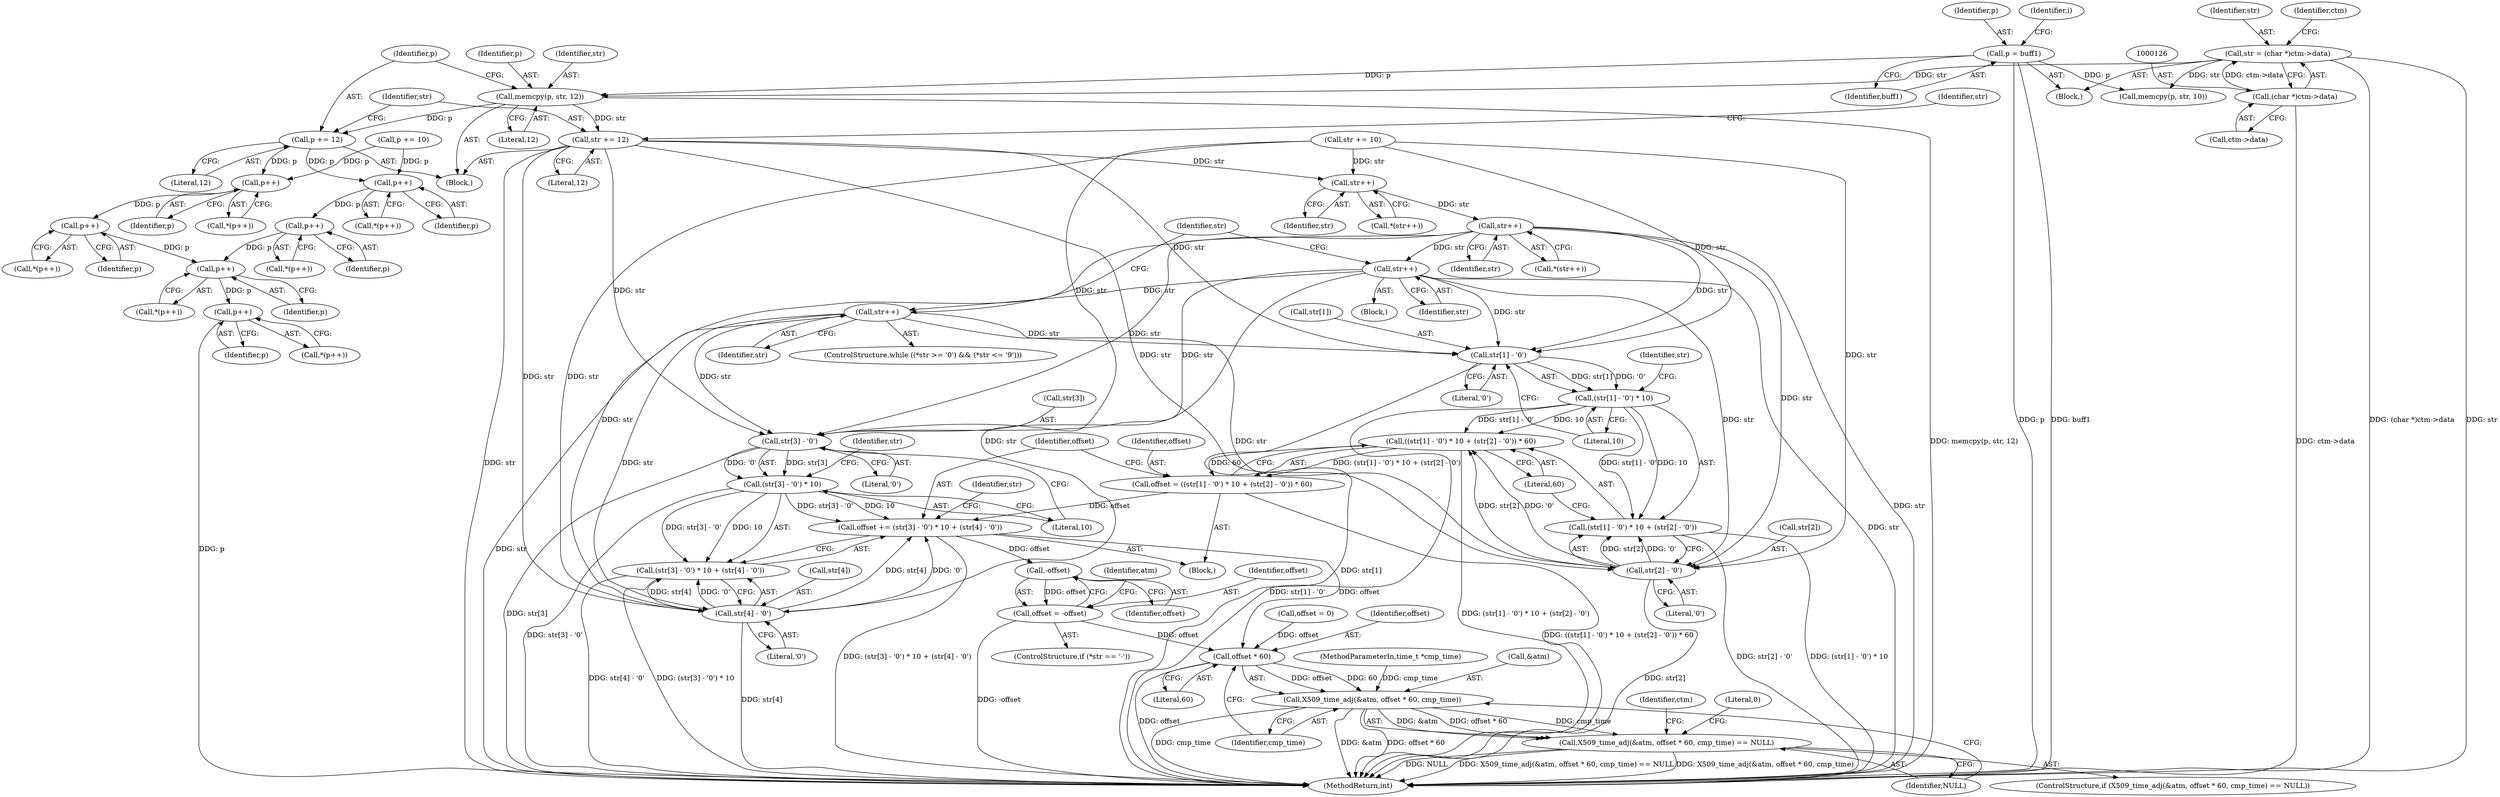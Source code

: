 digraph "1_openssl_f48b83b4fb7d6689584cf25f61ca63a4891f5b11@API" {
"1000165" [label="(Call,memcpy(p, str, 12))"];
"1000115" [label="(Call,p = buff1)"];
"1000123" [label="(Call,str = (char *)ctm->data)"];
"1000125" [label="(Call,(char *)ctm->data)"];
"1000169" [label="(Call,p += 12)"];
"1000193" [label="(Call,p++)"];
"1000198" [label="(Call,p++)"];
"1000239" [label="(Call,p++)"];
"1000244" [label="(Call,p++)"];
"1000205" [label="(Call,p++)"];
"1000212" [label="(Call,p++)"];
"1000172" [label="(Call,str += 12)"];
"1000208" [label="(Call,str++)"];
"1000215" [label="(Call,str++)"];
"1000223" [label="(Call,str++)"];
"1000235" [label="(Call,str++)"];
"1000274" [label="(Call,str[1] - '0')"];
"1000273" [label="(Call,(str[1] - '0') * 10)"];
"1000271" [label="(Call,((str[1] - '0') * 10 + (str[2] - '0')) * 60)"];
"1000269" [label="(Call,offset = ((str[1] - '0') * 10 + (str[2] - '0')) * 60)"];
"1000286" [label="(Call,offset += (str[3] - '0') * 10 + (str[4] - '0'))"];
"1000308" [label="(Call,-offset)"];
"1000306" [label="(Call,offset = -offset)"];
"1000340" [label="(Call,offset * 60)"];
"1000337" [label="(Call,X509_time_adj(&atm, offset * 60, cmp_time))"];
"1000336" [label="(Call,X509_time_adj(&atm, offset * 60, cmp_time) == NULL)"];
"1000272" [label="(Call,(str[1] - '0') * 10 + (str[2] - '0'))"];
"1000280" [label="(Call,str[2] - '0')"];
"1000290" [label="(Call,str[3] - '0')"];
"1000289" [label="(Call,(str[3] - '0') * 10)"];
"1000288" [label="(Call,(str[3] - '0') * 10 + (str[4] - '0'))"];
"1000296" [label="(Call,str[4] - '0')"];
"1000281" [label="(Call,str[2])"];
"1000244" [label="(Call,p++)"];
"1000296" [label="(Call,str[4] - '0')"];
"1000272" [label="(Call,(str[1] - '0') * 10 + (str[2] - '0'))"];
"1000282" [label="(Identifier,str)"];
"1000105" [label="(MethodParameterIn,time_t *cmp_time)"];
"1000235" [label="(Call,str++)"];
"1000123" [label="(Call,str = (char *)ctm->data)"];
"1000300" [label="(Literal,'0')"];
"1000192" [label="(Call,*(p++))"];
"1000216" [label="(Identifier,str)"];
"1000239" [label="(Call,p++)"];
"1000169" [label="(Call,p += 12)"];
"1000106" [label="(Block,)"];
"1000280" [label="(Call,str[2] - '0')"];
"1000198" [label="(Call,p++)"];
"1000297" [label="(Call,str[4])"];
"1000340" [label="(Call,offset * 60)"];
"1000342" [label="(Literal,60)"];
"1000193" [label="(Call,p++)"];
"1000212" [label="(Call,p++)"];
"1000236" [label="(Identifier,str)"];
"1000166" [label="(Identifier,p)"];
"1000335" [label="(ControlStructure,if (X509_time_adj(&atm, offset * 60, cmp_time) == NULL))"];
"1000213" [label="(Identifier,p)"];
"1000194" [label="(Identifier,p)"];
"1000350" [label="(Identifier,ctm)"];
"1000344" [label="(Identifier,NULL)"];
"1000312" [label="(Identifier,atm)"];
"1000346" [label="(Literal,0)"];
"1000284" [label="(Literal,'0')"];
"1000147" [label="(Call,memcpy(p, str, 10))"];
"1000209" [label="(Identifier,str)"];
"1000275" [label="(Call,str[1])"];
"1000240" [label="(Identifier,p)"];
"1000222" [label="(Block,)"];
"1000229" [label="(Identifier,str)"];
"1000252" [label="(Call,offset = 0)"];
"1000274" [label="(Call,str[1] - '0')"];
"1000298" [label="(Identifier,str)"];
"1000207" [label="(Call,*(str++))"];
"1000238" [label="(Call,*(p++))"];
"1000199" [label="(Identifier,p)"];
"1000341" [label="(Identifier,offset)"];
"1000158" [label="(Block,)"];
"1000116" [label="(Identifier,p)"];
"1000214" [label="(Call,*(str++))"];
"1000204" [label="(Call,*(p++))"];
"1000285" [label="(Literal,60)"];
"1000295" [label="(Literal,10)"];
"1000269" [label="(Call,offset = ((str[1] - '0') * 10 + (str[2] - '0')) * 60)"];
"1000171" [label="(Literal,12)"];
"1000256" [label="(Block,)"];
"1000279" [label="(Literal,10)"];
"1000426" [label="(MethodReturn,int)"];
"1000337" [label="(Call,X509_time_adj(&atm, offset * 60, cmp_time))"];
"1000336" [label="(Call,X509_time_adj(&atm, offset * 60, cmp_time) == NULL)"];
"1000154" [label="(Call,str += 10)"];
"1000117" [label="(Identifier,buff1)"];
"1000119" [label="(Identifier,i)"];
"1000173" [label="(Identifier,str)"];
"1000170" [label="(Identifier,p)"];
"1000270" [label="(Identifier,offset)"];
"1000223" [label="(Call,str++)"];
"1000308" [label="(Call,-offset)"];
"1000151" [label="(Call,p += 10)"];
"1000206" [label="(Identifier,p)"];
"1000165" [label="(Call,memcpy(p, str, 12))"];
"1000309" [label="(Identifier,offset)"];
"1000197" [label="(Call,*(p++))"];
"1000211" [label="(Call,*(p++))"];
"1000287" [label="(Identifier,offset)"];
"1000225" [label="(ControlStructure,while ((*str >= '0') && (*str <= '9')))"];
"1000304" [label="(Identifier,str)"];
"1000167" [label="(Identifier,str)"];
"1000127" [label="(Call,ctm->data)"];
"1000307" [label="(Identifier,offset)"];
"1000286" [label="(Call,offset += (str[3] - '0') * 10 + (str[4] - '0'))"];
"1000289" [label="(Call,(str[3] - '0') * 10)"];
"1000243" [label="(Call,*(p++))"];
"1000338" [label="(Call,&atm)"];
"1000291" [label="(Call,str[3])"];
"1000124" [label="(Identifier,str)"];
"1000294" [label="(Literal,'0')"];
"1000168" [label="(Literal,12)"];
"1000115" [label="(Call,p = buff1)"];
"1000273" [label="(Call,(str[1] - '0') * 10)"];
"1000301" [label="(ControlStructure,if (*str == '-'))"];
"1000174" [label="(Literal,12)"];
"1000290" [label="(Call,str[3] - '0')"];
"1000133" [label="(Identifier,ctm)"];
"1000271" [label="(Call,((str[1] - '0') * 10 + (str[2] - '0')) * 60)"];
"1000125" [label="(Call,(char *)ctm->data)"];
"1000306" [label="(Call,offset = -offset)"];
"1000224" [label="(Identifier,str)"];
"1000288" [label="(Call,(str[3] - '0') * 10 + (str[4] - '0'))"];
"1000278" [label="(Literal,'0')"];
"1000245" [label="(Identifier,p)"];
"1000343" [label="(Identifier,cmp_time)"];
"1000208" [label="(Call,str++)"];
"1000179" [label="(Identifier,str)"];
"1000205" [label="(Call,p++)"];
"1000172" [label="(Call,str += 12)"];
"1000215" [label="(Call,str++)"];
"1000165" -> "1000158"  [label="AST: "];
"1000165" -> "1000168"  [label="CFG: "];
"1000166" -> "1000165"  [label="AST: "];
"1000167" -> "1000165"  [label="AST: "];
"1000168" -> "1000165"  [label="AST: "];
"1000170" -> "1000165"  [label="CFG: "];
"1000165" -> "1000426"  [label="DDG: memcpy(p, str, 12)"];
"1000115" -> "1000165"  [label="DDG: p"];
"1000123" -> "1000165"  [label="DDG: str"];
"1000165" -> "1000169"  [label="DDG: p"];
"1000165" -> "1000172"  [label="DDG: str"];
"1000115" -> "1000106"  [label="AST: "];
"1000115" -> "1000117"  [label="CFG: "];
"1000116" -> "1000115"  [label="AST: "];
"1000117" -> "1000115"  [label="AST: "];
"1000119" -> "1000115"  [label="CFG: "];
"1000115" -> "1000426"  [label="DDG: buff1"];
"1000115" -> "1000426"  [label="DDG: p"];
"1000115" -> "1000147"  [label="DDG: p"];
"1000123" -> "1000106"  [label="AST: "];
"1000123" -> "1000125"  [label="CFG: "];
"1000124" -> "1000123"  [label="AST: "];
"1000125" -> "1000123"  [label="AST: "];
"1000133" -> "1000123"  [label="CFG: "];
"1000123" -> "1000426"  [label="DDG: (char *)ctm->data"];
"1000123" -> "1000426"  [label="DDG: str"];
"1000125" -> "1000123"  [label="DDG: ctm->data"];
"1000123" -> "1000147"  [label="DDG: str"];
"1000125" -> "1000127"  [label="CFG: "];
"1000126" -> "1000125"  [label="AST: "];
"1000127" -> "1000125"  [label="AST: "];
"1000125" -> "1000426"  [label="DDG: ctm->data"];
"1000169" -> "1000158"  [label="AST: "];
"1000169" -> "1000171"  [label="CFG: "];
"1000170" -> "1000169"  [label="AST: "];
"1000171" -> "1000169"  [label="AST: "];
"1000173" -> "1000169"  [label="CFG: "];
"1000169" -> "1000193"  [label="DDG: p"];
"1000169" -> "1000205"  [label="DDG: p"];
"1000193" -> "1000192"  [label="AST: "];
"1000193" -> "1000194"  [label="CFG: "];
"1000194" -> "1000193"  [label="AST: "];
"1000192" -> "1000193"  [label="CFG: "];
"1000151" -> "1000193"  [label="DDG: p"];
"1000193" -> "1000198"  [label="DDG: p"];
"1000198" -> "1000197"  [label="AST: "];
"1000198" -> "1000199"  [label="CFG: "];
"1000199" -> "1000198"  [label="AST: "];
"1000197" -> "1000198"  [label="CFG: "];
"1000198" -> "1000239"  [label="DDG: p"];
"1000239" -> "1000238"  [label="AST: "];
"1000239" -> "1000240"  [label="CFG: "];
"1000240" -> "1000239"  [label="AST: "];
"1000238" -> "1000239"  [label="CFG: "];
"1000212" -> "1000239"  [label="DDG: p"];
"1000239" -> "1000244"  [label="DDG: p"];
"1000244" -> "1000243"  [label="AST: "];
"1000244" -> "1000245"  [label="CFG: "];
"1000245" -> "1000244"  [label="AST: "];
"1000243" -> "1000244"  [label="CFG: "];
"1000244" -> "1000426"  [label="DDG: p"];
"1000205" -> "1000204"  [label="AST: "];
"1000205" -> "1000206"  [label="CFG: "];
"1000206" -> "1000205"  [label="AST: "];
"1000204" -> "1000205"  [label="CFG: "];
"1000151" -> "1000205"  [label="DDG: p"];
"1000205" -> "1000212"  [label="DDG: p"];
"1000212" -> "1000211"  [label="AST: "];
"1000212" -> "1000213"  [label="CFG: "];
"1000213" -> "1000212"  [label="AST: "];
"1000211" -> "1000212"  [label="CFG: "];
"1000172" -> "1000158"  [label="AST: "];
"1000172" -> "1000174"  [label="CFG: "];
"1000173" -> "1000172"  [label="AST: "];
"1000174" -> "1000172"  [label="AST: "];
"1000179" -> "1000172"  [label="CFG: "];
"1000172" -> "1000426"  [label="DDG: str"];
"1000172" -> "1000208"  [label="DDG: str"];
"1000172" -> "1000274"  [label="DDG: str"];
"1000172" -> "1000280"  [label="DDG: str"];
"1000172" -> "1000290"  [label="DDG: str"];
"1000172" -> "1000296"  [label="DDG: str"];
"1000208" -> "1000207"  [label="AST: "];
"1000208" -> "1000209"  [label="CFG: "];
"1000209" -> "1000208"  [label="AST: "];
"1000207" -> "1000208"  [label="CFG: "];
"1000154" -> "1000208"  [label="DDG: str"];
"1000208" -> "1000215"  [label="DDG: str"];
"1000215" -> "1000214"  [label="AST: "];
"1000215" -> "1000216"  [label="CFG: "];
"1000216" -> "1000215"  [label="AST: "];
"1000214" -> "1000215"  [label="CFG: "];
"1000215" -> "1000426"  [label="DDG: str"];
"1000215" -> "1000223"  [label="DDG: str"];
"1000215" -> "1000274"  [label="DDG: str"];
"1000215" -> "1000280"  [label="DDG: str"];
"1000215" -> "1000290"  [label="DDG: str"];
"1000215" -> "1000296"  [label="DDG: str"];
"1000223" -> "1000222"  [label="AST: "];
"1000223" -> "1000224"  [label="CFG: "];
"1000224" -> "1000223"  [label="AST: "];
"1000229" -> "1000223"  [label="CFG: "];
"1000223" -> "1000426"  [label="DDG: str"];
"1000223" -> "1000235"  [label="DDG: str"];
"1000223" -> "1000274"  [label="DDG: str"];
"1000223" -> "1000280"  [label="DDG: str"];
"1000223" -> "1000290"  [label="DDG: str"];
"1000223" -> "1000296"  [label="DDG: str"];
"1000235" -> "1000225"  [label="AST: "];
"1000235" -> "1000236"  [label="CFG: "];
"1000236" -> "1000235"  [label="AST: "];
"1000229" -> "1000235"  [label="CFG: "];
"1000235" -> "1000426"  [label="DDG: str"];
"1000235" -> "1000274"  [label="DDG: str"];
"1000235" -> "1000280"  [label="DDG: str"];
"1000235" -> "1000290"  [label="DDG: str"];
"1000235" -> "1000296"  [label="DDG: str"];
"1000274" -> "1000273"  [label="AST: "];
"1000274" -> "1000278"  [label="CFG: "];
"1000275" -> "1000274"  [label="AST: "];
"1000278" -> "1000274"  [label="AST: "];
"1000279" -> "1000274"  [label="CFG: "];
"1000274" -> "1000426"  [label="DDG: str[1]"];
"1000274" -> "1000273"  [label="DDG: str[1]"];
"1000274" -> "1000273"  [label="DDG: '0'"];
"1000154" -> "1000274"  [label="DDG: str"];
"1000273" -> "1000272"  [label="AST: "];
"1000273" -> "1000279"  [label="CFG: "];
"1000279" -> "1000273"  [label="AST: "];
"1000282" -> "1000273"  [label="CFG: "];
"1000273" -> "1000426"  [label="DDG: str[1] - '0'"];
"1000273" -> "1000271"  [label="DDG: str[1] - '0'"];
"1000273" -> "1000271"  [label="DDG: 10"];
"1000273" -> "1000272"  [label="DDG: str[1] - '0'"];
"1000273" -> "1000272"  [label="DDG: 10"];
"1000271" -> "1000269"  [label="AST: "];
"1000271" -> "1000285"  [label="CFG: "];
"1000272" -> "1000271"  [label="AST: "];
"1000285" -> "1000271"  [label="AST: "];
"1000269" -> "1000271"  [label="CFG: "];
"1000271" -> "1000426"  [label="DDG: (str[1] - '0') * 10 + (str[2] - '0')"];
"1000271" -> "1000269"  [label="DDG: (str[1] - '0') * 10 + (str[2] - '0')"];
"1000271" -> "1000269"  [label="DDG: 60"];
"1000280" -> "1000271"  [label="DDG: str[2]"];
"1000280" -> "1000271"  [label="DDG: '0'"];
"1000269" -> "1000256"  [label="AST: "];
"1000270" -> "1000269"  [label="AST: "];
"1000287" -> "1000269"  [label="CFG: "];
"1000269" -> "1000426"  [label="DDG: ((str[1] - '0') * 10 + (str[2] - '0')) * 60"];
"1000269" -> "1000286"  [label="DDG: offset"];
"1000286" -> "1000256"  [label="AST: "];
"1000286" -> "1000288"  [label="CFG: "];
"1000287" -> "1000286"  [label="AST: "];
"1000288" -> "1000286"  [label="AST: "];
"1000304" -> "1000286"  [label="CFG: "];
"1000286" -> "1000426"  [label="DDG: (str[3] - '0') * 10 + (str[4] - '0')"];
"1000289" -> "1000286"  [label="DDG: str[3] - '0'"];
"1000289" -> "1000286"  [label="DDG: 10"];
"1000296" -> "1000286"  [label="DDG: str[4]"];
"1000296" -> "1000286"  [label="DDG: '0'"];
"1000286" -> "1000308"  [label="DDG: offset"];
"1000286" -> "1000340"  [label="DDG: offset"];
"1000308" -> "1000306"  [label="AST: "];
"1000308" -> "1000309"  [label="CFG: "];
"1000309" -> "1000308"  [label="AST: "];
"1000306" -> "1000308"  [label="CFG: "];
"1000308" -> "1000306"  [label="DDG: offset"];
"1000306" -> "1000301"  [label="AST: "];
"1000307" -> "1000306"  [label="AST: "];
"1000312" -> "1000306"  [label="CFG: "];
"1000306" -> "1000426"  [label="DDG: -offset"];
"1000306" -> "1000340"  [label="DDG: offset"];
"1000340" -> "1000337"  [label="AST: "];
"1000340" -> "1000342"  [label="CFG: "];
"1000341" -> "1000340"  [label="AST: "];
"1000342" -> "1000340"  [label="AST: "];
"1000343" -> "1000340"  [label="CFG: "];
"1000340" -> "1000426"  [label="DDG: offset"];
"1000340" -> "1000337"  [label="DDG: offset"];
"1000340" -> "1000337"  [label="DDG: 60"];
"1000252" -> "1000340"  [label="DDG: offset"];
"1000337" -> "1000336"  [label="AST: "];
"1000337" -> "1000343"  [label="CFG: "];
"1000338" -> "1000337"  [label="AST: "];
"1000343" -> "1000337"  [label="AST: "];
"1000344" -> "1000337"  [label="CFG: "];
"1000337" -> "1000426"  [label="DDG: cmp_time"];
"1000337" -> "1000426"  [label="DDG: &atm"];
"1000337" -> "1000426"  [label="DDG: offset * 60"];
"1000337" -> "1000336"  [label="DDG: &atm"];
"1000337" -> "1000336"  [label="DDG: offset * 60"];
"1000337" -> "1000336"  [label="DDG: cmp_time"];
"1000105" -> "1000337"  [label="DDG: cmp_time"];
"1000336" -> "1000335"  [label="AST: "];
"1000336" -> "1000344"  [label="CFG: "];
"1000344" -> "1000336"  [label="AST: "];
"1000346" -> "1000336"  [label="CFG: "];
"1000350" -> "1000336"  [label="CFG: "];
"1000336" -> "1000426"  [label="DDG: NULL"];
"1000336" -> "1000426"  [label="DDG: X509_time_adj(&atm, offset * 60, cmp_time) == NULL"];
"1000336" -> "1000426"  [label="DDG: X509_time_adj(&atm, offset * 60, cmp_time)"];
"1000272" -> "1000280"  [label="CFG: "];
"1000280" -> "1000272"  [label="AST: "];
"1000285" -> "1000272"  [label="CFG: "];
"1000272" -> "1000426"  [label="DDG: str[2] - '0'"];
"1000272" -> "1000426"  [label="DDG: (str[1] - '0') * 10"];
"1000280" -> "1000272"  [label="DDG: str[2]"];
"1000280" -> "1000272"  [label="DDG: '0'"];
"1000280" -> "1000284"  [label="CFG: "];
"1000281" -> "1000280"  [label="AST: "];
"1000284" -> "1000280"  [label="AST: "];
"1000280" -> "1000426"  [label="DDG: str[2]"];
"1000154" -> "1000280"  [label="DDG: str"];
"1000290" -> "1000289"  [label="AST: "];
"1000290" -> "1000294"  [label="CFG: "];
"1000291" -> "1000290"  [label="AST: "];
"1000294" -> "1000290"  [label="AST: "];
"1000295" -> "1000290"  [label="CFG: "];
"1000290" -> "1000426"  [label="DDG: str[3]"];
"1000290" -> "1000289"  [label="DDG: str[3]"];
"1000290" -> "1000289"  [label="DDG: '0'"];
"1000154" -> "1000290"  [label="DDG: str"];
"1000289" -> "1000288"  [label="AST: "];
"1000289" -> "1000295"  [label="CFG: "];
"1000295" -> "1000289"  [label="AST: "];
"1000298" -> "1000289"  [label="CFG: "];
"1000289" -> "1000426"  [label="DDG: str[3] - '0'"];
"1000289" -> "1000288"  [label="DDG: str[3] - '0'"];
"1000289" -> "1000288"  [label="DDG: 10"];
"1000288" -> "1000296"  [label="CFG: "];
"1000296" -> "1000288"  [label="AST: "];
"1000288" -> "1000426"  [label="DDG: str[4] - '0'"];
"1000288" -> "1000426"  [label="DDG: (str[3] - '0') * 10"];
"1000296" -> "1000288"  [label="DDG: str[4]"];
"1000296" -> "1000288"  [label="DDG: '0'"];
"1000296" -> "1000300"  [label="CFG: "];
"1000297" -> "1000296"  [label="AST: "];
"1000300" -> "1000296"  [label="AST: "];
"1000296" -> "1000426"  [label="DDG: str[4]"];
"1000154" -> "1000296"  [label="DDG: str"];
}
